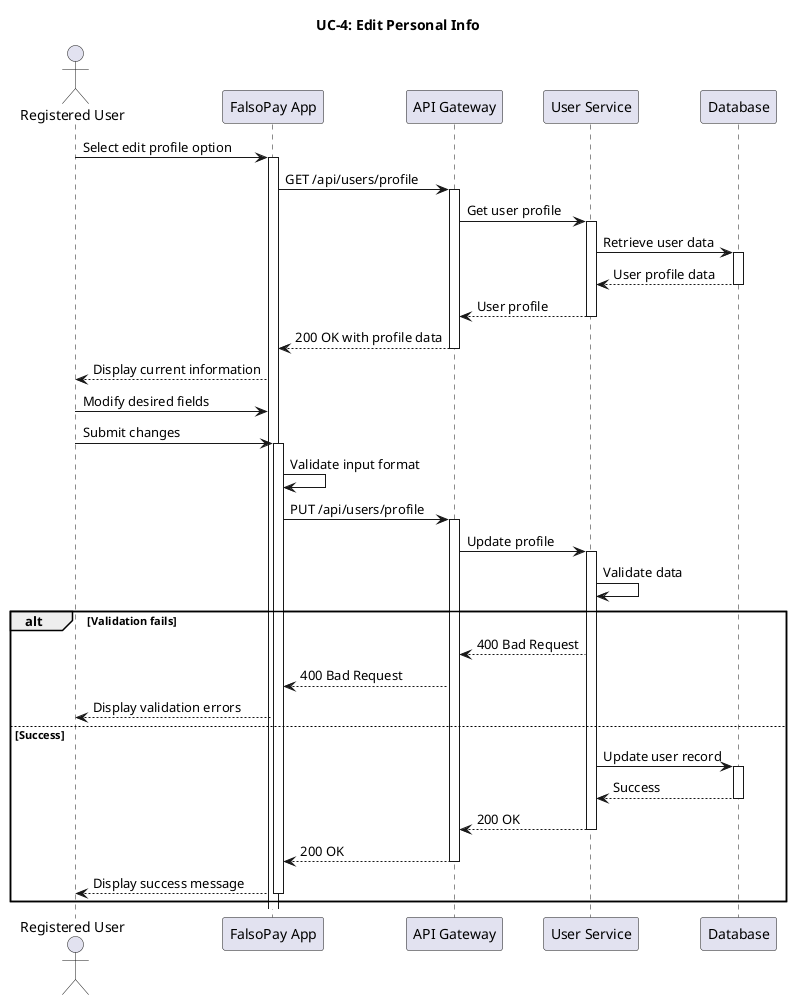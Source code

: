 @startuml UC4-EditPersonalInfo

actor "Registered User" as User
participant "FalsoPay App" as App
participant "API Gateway" as Gateway
participant "User Service" as UserService
participant "Database" as DB

title UC-4: Edit Personal Info

User -> App: Select edit profile option
activate App

App -> Gateway: GET /api/users/profile
activate Gateway

Gateway -> UserService: Get user profile
activate UserService

UserService -> DB: Retrieve user data
activate DB
DB --> UserService: User profile data
deactivate DB

UserService --> Gateway: User profile
deactivate UserService

Gateway --> App: 200 OK with profile data
deactivate Gateway

App --> User: Display current information

User -> App: Modify desired fields
User -> App: Submit changes
activate App

App -> App: Validate input format
App -> Gateway: PUT /api/users/profile
activate Gateway

Gateway -> UserService: Update profile
activate UserService

UserService -> UserService: Validate data

alt Validation fails
    UserService --> Gateway: 400 Bad Request
    Gateway --> App: 400 Bad Request
    App --> User: Display validation errors
else Success
    UserService -> DB: Update user record
    activate DB
    DB --> UserService: Success
    deactivate DB
    
    UserService --> Gateway: 200 OK
    deactivate UserService
    
    Gateway --> App: 200 OK
    deactivate Gateway
    
    App --> User: Display success message
    deactivate App
end

@enduml 